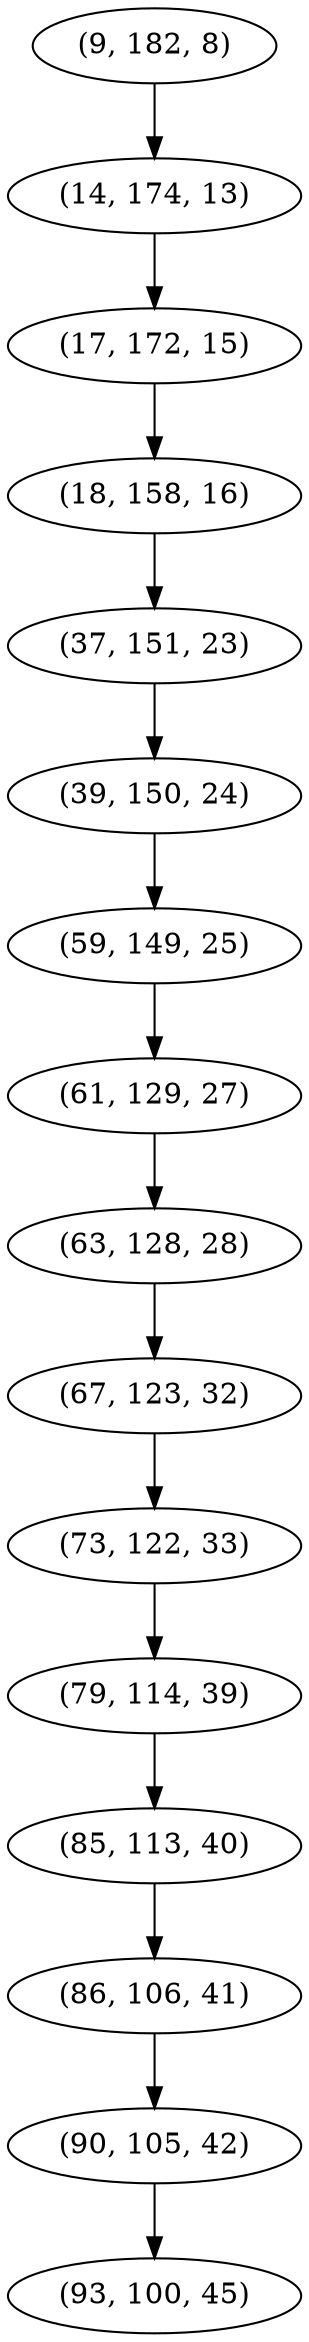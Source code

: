 digraph tree {
    "(9, 182, 8)";
    "(14, 174, 13)";
    "(17, 172, 15)";
    "(18, 158, 16)";
    "(37, 151, 23)";
    "(39, 150, 24)";
    "(59, 149, 25)";
    "(61, 129, 27)";
    "(63, 128, 28)";
    "(67, 123, 32)";
    "(73, 122, 33)";
    "(79, 114, 39)";
    "(85, 113, 40)";
    "(86, 106, 41)";
    "(90, 105, 42)";
    "(93, 100, 45)";
    "(9, 182, 8)" -> "(14, 174, 13)";
    "(14, 174, 13)" -> "(17, 172, 15)";
    "(17, 172, 15)" -> "(18, 158, 16)";
    "(18, 158, 16)" -> "(37, 151, 23)";
    "(37, 151, 23)" -> "(39, 150, 24)";
    "(39, 150, 24)" -> "(59, 149, 25)";
    "(59, 149, 25)" -> "(61, 129, 27)";
    "(61, 129, 27)" -> "(63, 128, 28)";
    "(63, 128, 28)" -> "(67, 123, 32)";
    "(67, 123, 32)" -> "(73, 122, 33)";
    "(73, 122, 33)" -> "(79, 114, 39)";
    "(79, 114, 39)" -> "(85, 113, 40)";
    "(85, 113, 40)" -> "(86, 106, 41)";
    "(86, 106, 41)" -> "(90, 105, 42)";
    "(90, 105, 42)" -> "(93, 100, 45)";
}
